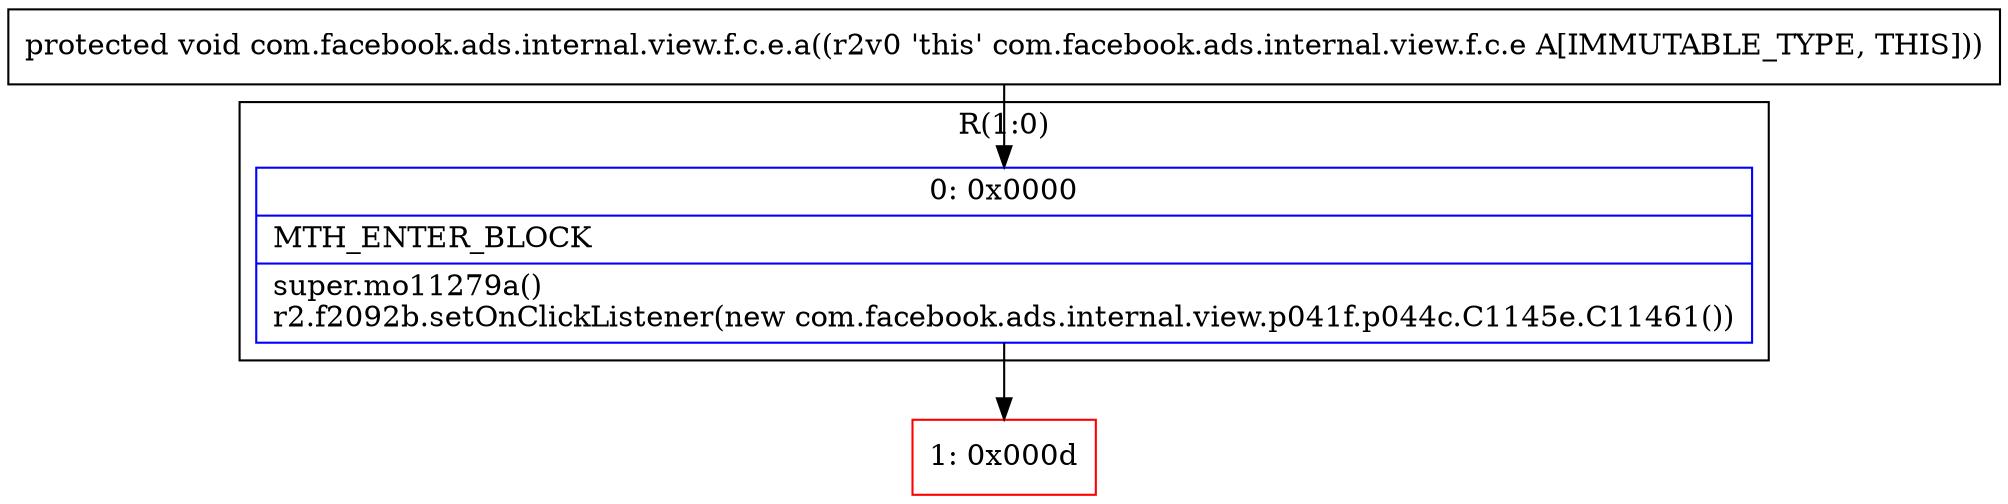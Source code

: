 digraph "CFG forcom.facebook.ads.internal.view.f.c.e.a()V" {
subgraph cluster_Region_348835338 {
label = "R(1:0)";
node [shape=record,color=blue];
Node_0 [shape=record,label="{0\:\ 0x0000|MTH_ENTER_BLOCK\l|super.mo11279a()\lr2.f2092b.setOnClickListener(new com.facebook.ads.internal.view.p041f.p044c.C1145e.C11461())\l}"];
}
Node_1 [shape=record,color=red,label="{1\:\ 0x000d}"];
MethodNode[shape=record,label="{protected void com.facebook.ads.internal.view.f.c.e.a((r2v0 'this' com.facebook.ads.internal.view.f.c.e A[IMMUTABLE_TYPE, THIS])) }"];
MethodNode -> Node_0;
Node_0 -> Node_1;
}

